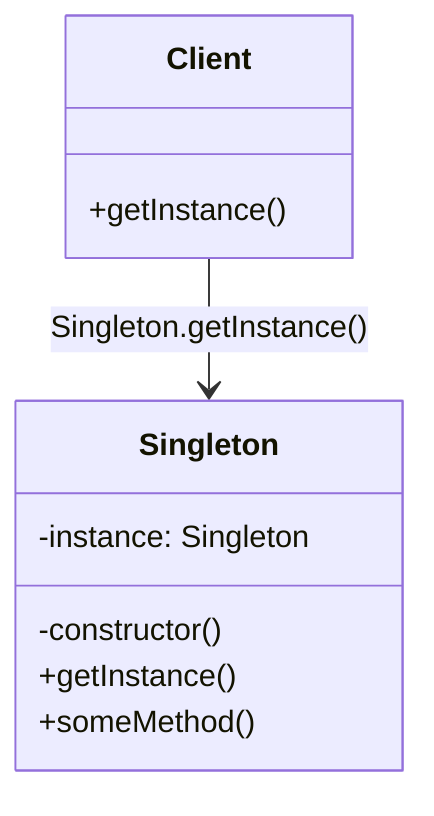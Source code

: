 classDiagram
    class Client {
        +getInstance()
    }
    class Singleton {
        -instance: Singleton
        -constructor()
        +getInstance()
        +someMethod()
    }

    Client --> Singleton : Singleton.getInstance()